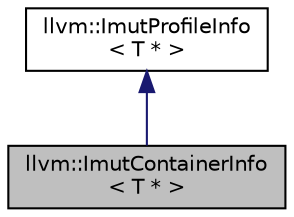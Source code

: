 digraph "llvm::ImutContainerInfo&lt; T * &gt;"
{
 // LATEX_PDF_SIZE
  bgcolor="transparent";
  edge [fontname="Helvetica",fontsize="10",labelfontname="Helvetica",labelfontsize="10"];
  node [fontname="Helvetica",fontsize="10",shape="box"];
  Node1 [label="llvm::ImutContainerInfo\l\< T * \>",height=0.2,width=0.4,color="black", fillcolor="grey75", style="filled", fontcolor="black",tooltip="ImutContainerInfo - Specialization for pointer values to treat pointers as references to unique objec..."];
  Node2 -> Node1 [dir="back",color="midnightblue",fontsize="10",style="solid",fontname="Helvetica"];
  Node2 [label="llvm::ImutProfileInfo\l\< T * \>",height=0.2,width=0.4,color="black",URL="$structllvm_1_1ImutProfileInfo_3_01T_01_5_01_4.html",tooltip="Generic profile trait for pointer types."];
}
